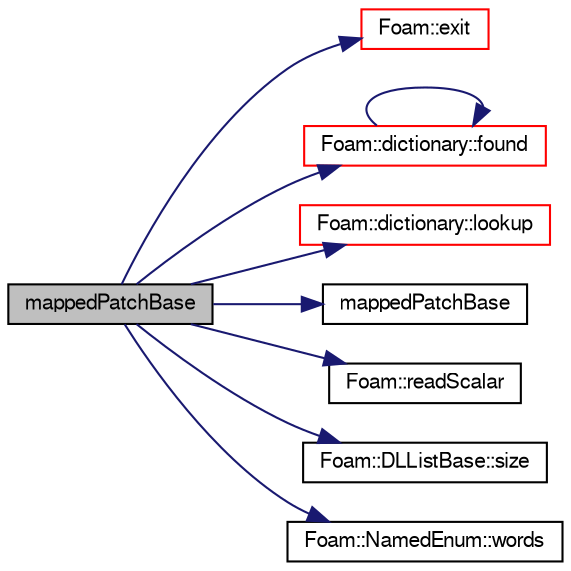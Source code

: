 digraph "mappedPatchBase"
{
  bgcolor="transparent";
  edge [fontname="FreeSans",fontsize="10",labelfontname="FreeSans",labelfontsize="10"];
  node [fontname="FreeSans",fontsize="10",shape=record];
  rankdir="LR";
  Node52 [label="mappedPatchBase",height=0.2,width=0.4,color="black", fillcolor="grey75", style="filled", fontcolor="black"];
  Node52 -> Node53 [color="midnightblue",fontsize="10",style="solid",fontname="FreeSans"];
  Node53 [label="Foam::exit",height=0.2,width=0.4,color="red",URL="$a21124.html#a06ca7250d8e89caf05243ec094843642"];
  Node52 -> Node100 [color="midnightblue",fontsize="10",style="solid",fontname="FreeSans"];
  Node100 [label="Foam::dictionary::found",height=0.2,width=0.4,color="red",URL="$a26014.html#adcd3d5d43253006ef145e56b43025d28",tooltip="Search dictionary for given keyword. "];
  Node100 -> Node100 [color="midnightblue",fontsize="10",style="solid",fontname="FreeSans"];
  Node52 -> Node102 [color="midnightblue",fontsize="10",style="solid",fontname="FreeSans"];
  Node102 [label="Foam::dictionary::lookup",height=0.2,width=0.4,color="red",URL="$a26014.html#a6a0727fa523e48977e27348663def509",tooltip="Find and return an entry data stream. "];
  Node52 -> Node355 [color="midnightblue",fontsize="10",style="solid",fontname="FreeSans"];
  Node355 [label="mappedPatchBase",height=0.2,width=0.4,color="black",URL="$a25094.html#a8fdc6791ed0f6f94533ac247a4d13235",tooltip="Construct from patch. "];
  Node52 -> Node300 [color="midnightblue",fontsize="10",style="solid",fontname="FreeSans"];
  Node300 [label="Foam::readScalar",height=0.2,width=0.4,color="black",URL="$a21124.html#a828d57f6d9b9806c086a3f840a147115",tooltip="Read whole of buf as a scalar. Return true if succesful. "];
  Node52 -> Node320 [color="midnightblue",fontsize="10",style="solid",fontname="FreeSans"];
  Node320 [label="Foam::DLListBase::size",height=0.2,width=0.4,color="black",URL="$a25806.html#a47b3bf30da1eb3ab8076b5fbe00e0494",tooltip="Return number of elements in list. "];
  Node52 -> Node356 [color="midnightblue",fontsize="10",style="solid",fontname="FreeSans"];
  Node356 [label="Foam::NamedEnum::words",height=0.2,width=0.4,color="black",URL="$a25998.html#a9098a02b904581f69e4d0344ccd36c40",tooltip="The set of names as a list of words. "];
}
